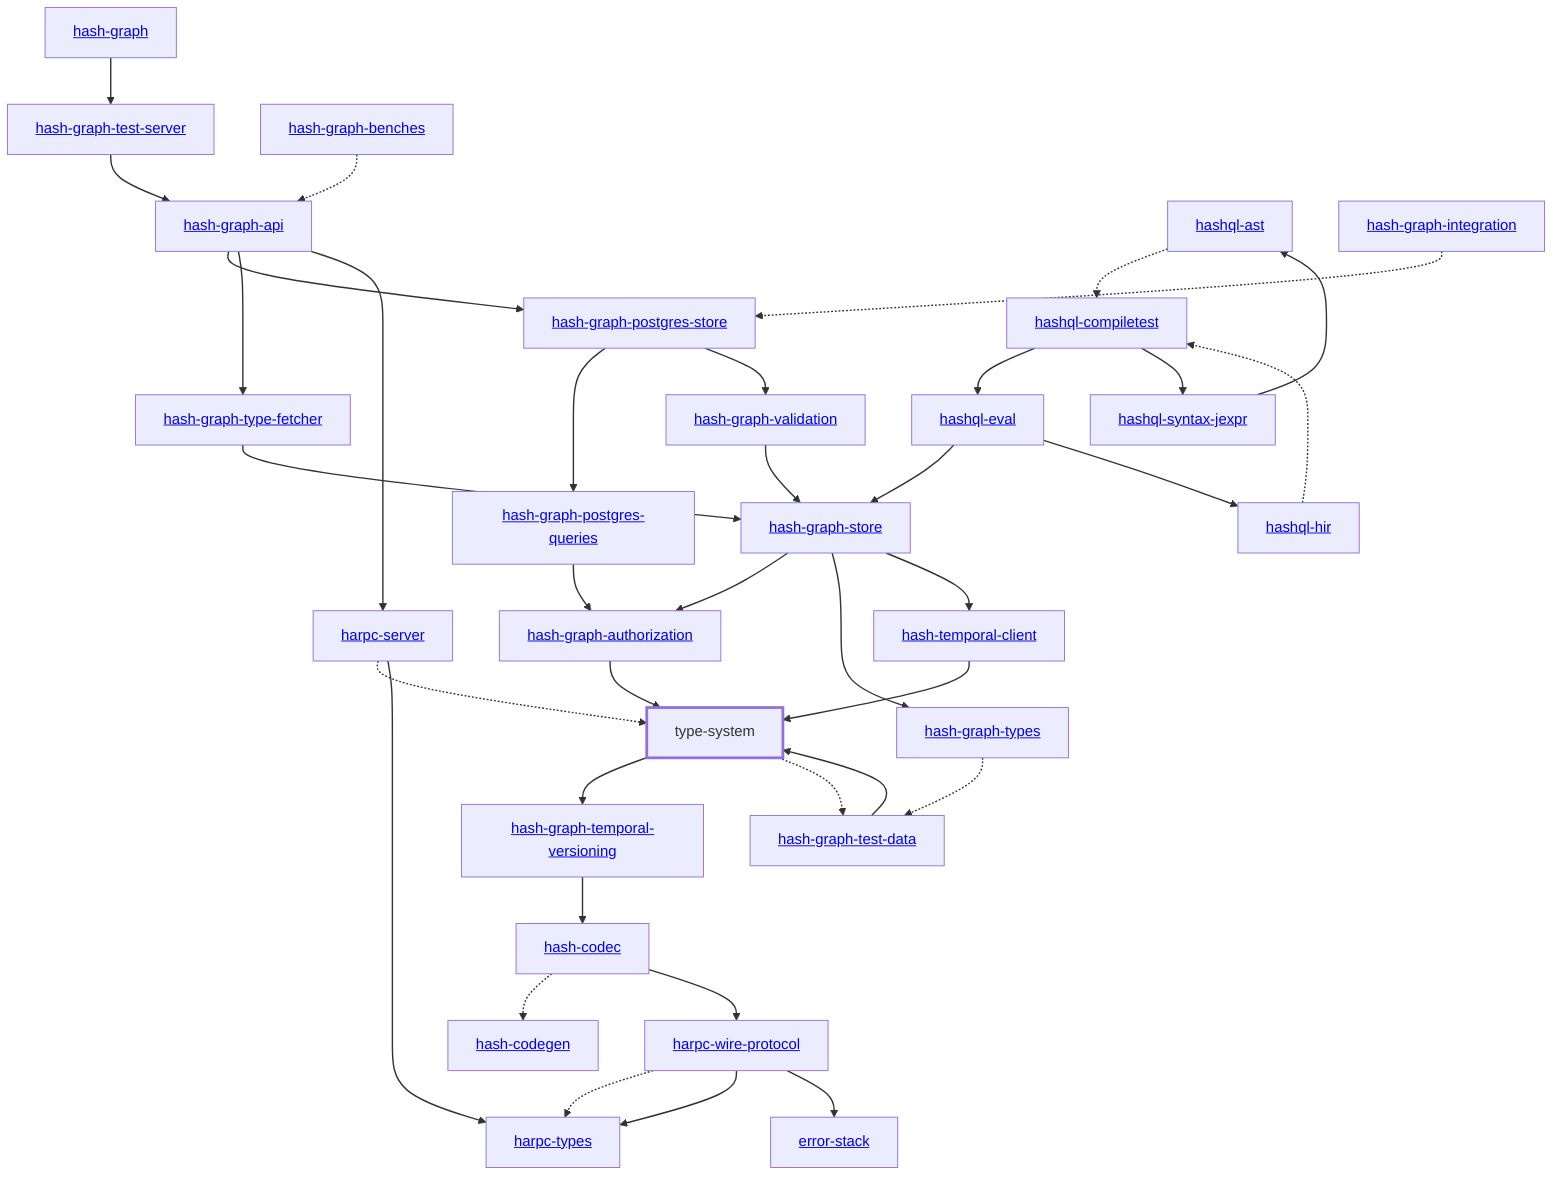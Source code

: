 graph TD
    linkStyle default stroke-width:1.5px
    classDef default stroke-width:1px
    classDef root stroke-width:3px
    classDef dev stroke-width:1px
    classDef build stroke-width:1px
    %% Legend
    %% --> : Normal dependency
    %% -.-> : Dev dependency
    %% ---> : Build dependency
    0[<a href="../hash_graph">hash-graph</a>]
    1[type-system]
    class 1 root
    2[<a href="../hash_codec">hash-codec</a>]
    3[<a href="../hash_codegen">hash-codegen</a>]
    4[<a href="../hash_graph_api">hash-graph-api</a>]
    5[<a href="../hash_graph_authorization">hash-graph-authorization</a>]
    6[<a href="../hash_graph_postgres_queries">hash-graph-postgres-queries</a>]
    7[<a href="../hash_graph_postgres_store">hash-graph-postgres-store</a>]
    8[<a href="../hash_graph_store">hash-graph-store</a>]
    9[<a href="../hash_graph_temporal_versioning">hash-graph-temporal-versioning</a>]
    10[<a href="../hash_graph_test_server">hash-graph-test-server</a>]
    11[<a href="../hash_graph_type_fetcher">hash-graph-type-fetcher</a>]
    12[<a href="../hash_graph_types">hash-graph-types</a>]
    13[<a href="../hash_graph_validation">hash-graph-validation</a>]
    14[<a href="../harpc_server">harpc-server</a>]
    15[<a href="../harpc_types">harpc-types</a>]
    16[<a href="../harpc_wire_protocol">harpc-wire-protocol</a>]
    17[<a href="../hashql_ast">hashql-ast</a>]
    18[<a href="../hashql_compiletest">hashql-compiletest</a>]
    19[<a href="../hashql_eval">hashql-eval</a>]
    20[<a href="../hashql_hir">hashql-hir</a>]
    21[<a href="../hashql_syntax_jexpr">hashql-syntax-jexpr</a>]
    22[<a href="../hash_temporal_client">hash-temporal-client</a>]
    23[<a href="../error_stack">error-stack</a>]
    24[<a href="../hash_graph_benches">hash-graph-benches</a>]
    25[<a href="../hash_graph_integration">hash-graph-integration</a>]
    26[<a href="../hash_graph_test_data">hash-graph-test-data</a>]
    0 --> 10
    1 --> 9
    1 -.-> 26
    2 -.-> 3
    2 --> 16
    4 --> 7
    4 --> 11
    4 --> 14
    5 --> 1
    6 --> 5
    7 --> 6
    7 --> 13
    8 --> 5
    8 --> 12
    8 --> 22
    9 --> 2
    10 --> 4
    11 --> 8
    12 -.-> 26
    13 --> 8
    14 -.-> 1
    14 --> 15
    16 -.-> 15
    16 --> 15
    16 --> 23
    17 -.-> 18
    18 --> 19
    18 --> 21
    19 --> 8
    19 --> 20
    20 -.-> 18
    21 --> 17
    22 --> 1
    24 -.-> 4
    25 -.-> 7
    26 --> 1